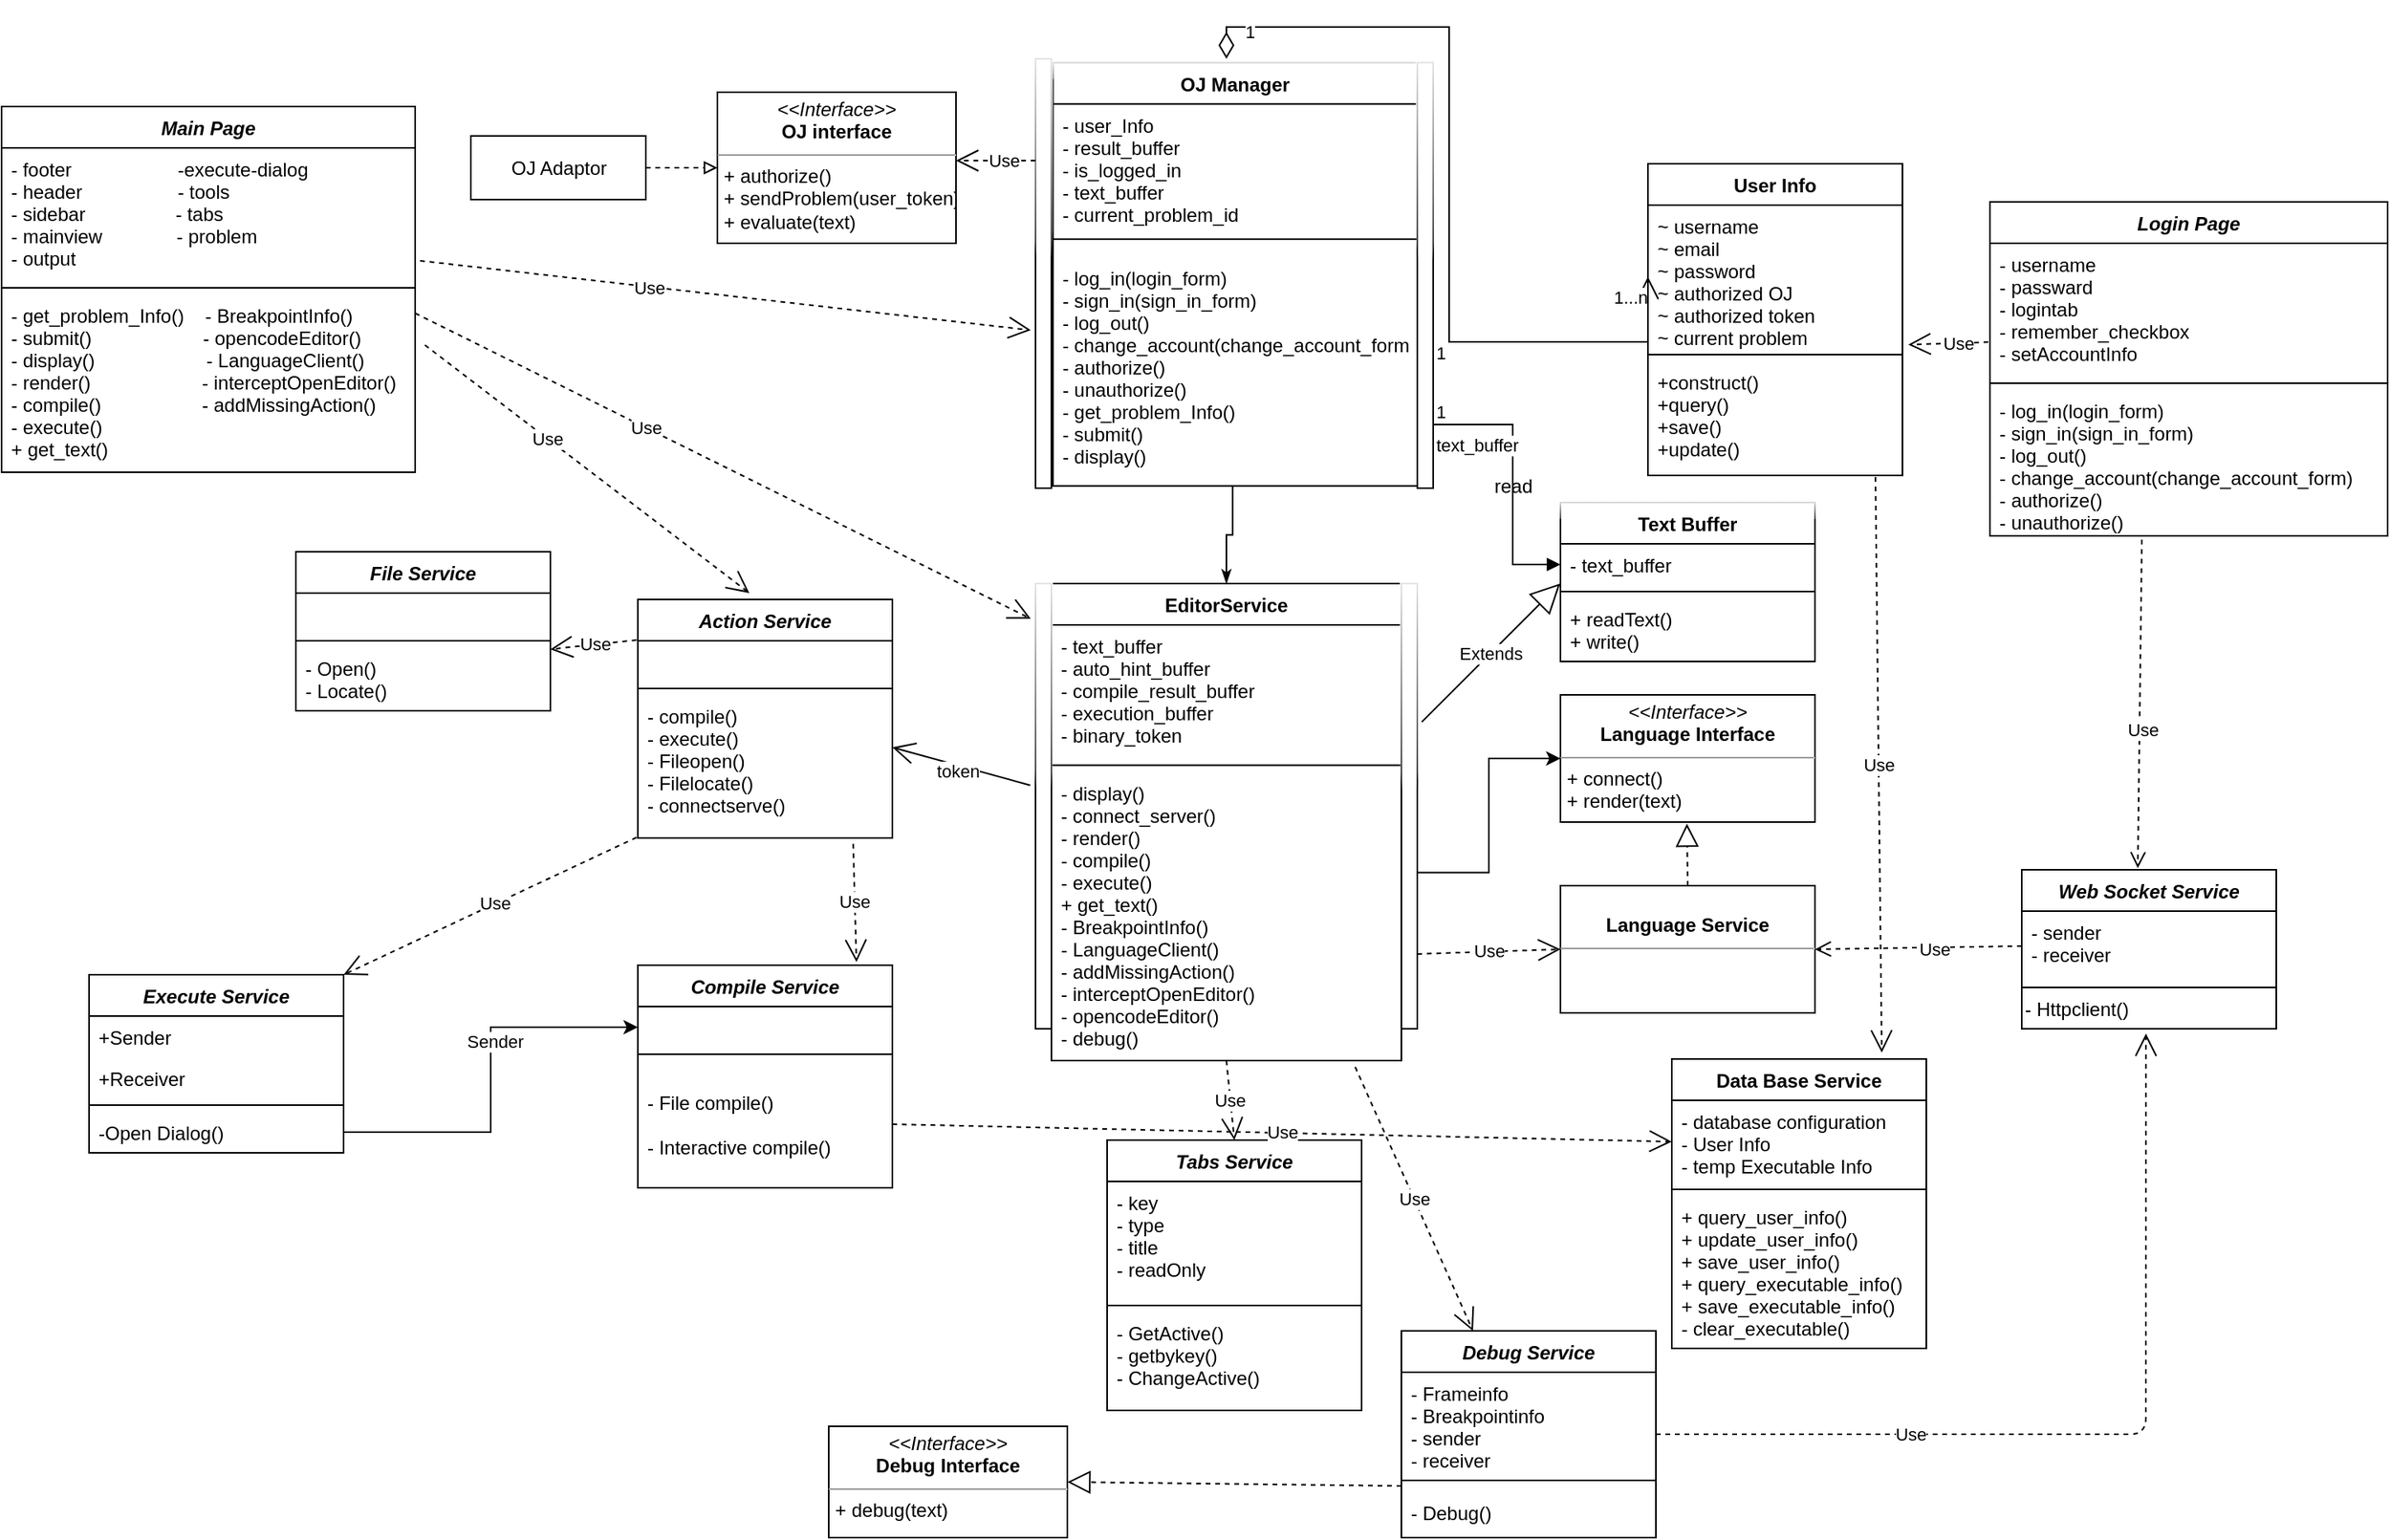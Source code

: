 <mxfile version="15.8.3" type="github">
  <diagram name="Page-1" id="c4acf3e9-155e-7222-9cf6-157b1a14988f">
    <mxGraphModel dx="2333" dy="766" grid="1" gridSize="10" guides="1" tooltips="1" connect="1" arrows="1" fold="1" page="1" pageScale="1" pageWidth="850" pageHeight="1100" background="none" math="0" shadow="0">
      <root>
        <mxCell id="0" />
        <mxCell id="1" parent="0" />
        <mxCell id="tVSR4F9iazNKwAi776XE-37" style="edgeStyle=orthogonalEdgeStyle;rounded=0;orthogonalLoop=1;jettySize=auto;html=1;exitX=1;exitY=0.5;exitDx=0;exitDy=0;dashed=1;endArrow=block;endFill=0;" parent="1" source="tVSR4F9iazNKwAi776XE-25" target="tVSR4F9iazNKwAi776XE-30" edge="1">
          <mxGeometry relative="1" as="geometry" />
        </mxCell>
        <mxCell id="tVSR4F9iazNKwAi776XE-25" value="OJ Adaptor" style="html=1;" parent="1" vertex="1">
          <mxGeometry x="-475" y="98.5" width="110" height="40" as="geometry" />
        </mxCell>
        <mxCell id="tVSR4F9iazNKwAi776XE-30" value="&lt;p style=&quot;margin: 0px ; margin-top: 4px ; text-align: center&quot;&gt;&lt;i&gt;&amp;lt;&amp;lt;Interface&amp;gt;&amp;gt;&lt;/i&gt;&lt;br&gt;&lt;b&gt;OJ interface&lt;/b&gt;&lt;/p&gt;&lt;hr size=&quot;1&quot;&gt;&lt;p style=&quot;margin: 0px ; margin-left: 4px&quot;&gt;+ authorize()&lt;/p&gt;&lt;p style=&quot;margin: 0px ; margin-left: 4px&quot;&gt;+ sendProblem(user_token)&lt;/p&gt;&lt;p style=&quot;margin: 0px ; margin-left: 4px&quot;&gt;+ evaluate(text)&lt;/p&gt;" style="verticalAlign=top;align=left;overflow=fill;fontSize=12;fontFamily=Helvetica;html=1;" parent="1" vertex="1">
          <mxGeometry x="-320" y="71" width="150" height="95" as="geometry" />
        </mxCell>
        <mxCell id="tVSR4F9iazNKwAi776XE-56" style="edgeStyle=orthogonalEdgeStyle;rounded=0;orthogonalLoop=1;jettySize=auto;html=1;exitX=0.493;exitY=0.999;exitDx=0;exitDy=0;endArrow=classicThin;endFill=1;exitPerimeter=0;" parent="1" source="yGW41BksWWjNKtK1v9zT-5" target="tVSR4F9iazNKwAi776XE-5" edge="1">
          <mxGeometry relative="1" as="geometry">
            <mxPoint x="110" y="189" as="sourcePoint" />
          </mxGeometry>
        </mxCell>
        <mxCell id="tVSR4F9iazNKwAi776XE-71" value="" style="group" parent="1" vertex="1" connectable="0">
          <mxGeometry x="-120" y="380" width="240" height="300" as="geometry" />
        </mxCell>
        <mxCell id="tVSR4F9iazNKwAi776XE-5" value="EditorService" style="swimlane;fontStyle=1;align=center;verticalAlign=top;childLayout=stackLayout;horizontal=1;startSize=26;horizontalStack=0;resizeParent=1;resizeParentMax=0;resizeLast=0;collapsible=1;marginBottom=0;" parent="tVSR4F9iazNKwAi776XE-71" vertex="1">
          <mxGeometry x="10" width="220" height="300" as="geometry" />
        </mxCell>
        <mxCell id="tVSR4F9iazNKwAi776XE-6" value="- text_buffer&#xa;- auto_hint_buffer&#xa;- compile_result_buffer&#xa;- execution_buffer&#xa;- binary_token" style="text;strokeColor=none;fillColor=none;align=left;verticalAlign=top;spacingLeft=4;spacingRight=4;overflow=hidden;rotatable=0;points=[[0,0.5],[1,0.5]];portConstraint=eastwest;" parent="tVSR4F9iazNKwAi776XE-5" vertex="1">
          <mxGeometry y="26" width="220" height="84" as="geometry" />
        </mxCell>
        <mxCell id="tVSR4F9iazNKwAi776XE-7" value="" style="line;strokeWidth=1;fillColor=none;align=left;verticalAlign=middle;spacingTop=-1;spacingLeft=3;spacingRight=3;rotatable=0;labelPosition=right;points=[];portConstraint=eastwest;" parent="tVSR4F9iazNKwAi776XE-5" vertex="1">
          <mxGeometry y="110" width="220" height="8.5" as="geometry" />
        </mxCell>
        <mxCell id="tVSR4F9iazNKwAi776XE-8" value="- display()&#xa;- connect_server()&#xa;- render()&#xa;- compile()&#xa;- execute()&#xa;+ get_text()&#xa;- BreakpointInfo()&#xa;- LanguageClient()&#xa;- addMissingAction()&#xa;- interceptOpenEditor()&#xa;- opencodeEditor()&#xa;- debug()&#xa;" style="text;strokeColor=none;fillColor=none;align=left;verticalAlign=top;spacingLeft=4;spacingRight=4;overflow=hidden;rotatable=0;points=[[0,0.5],[1,0.5]];portConstraint=eastwest;" parent="tVSR4F9iazNKwAi776XE-5" vertex="1">
          <mxGeometry y="118.5" width="220" height="181.5" as="geometry" />
        </mxCell>
        <mxCell id="tVSR4F9iazNKwAi776XE-69" value="" style="html=1;points=[];perimeter=orthogonalPerimeter;glass=1;verticalAlign=middle;" parent="tVSR4F9iazNKwAi776XE-71" vertex="1">
          <mxGeometry width="10" height="280" as="geometry" />
        </mxCell>
        <mxCell id="tVSR4F9iazNKwAi776XE-70" value="" style="html=1;points=[];perimeter=orthogonalPerimeter;glass=1;verticalAlign=middle;" parent="tVSR4F9iazNKwAi776XE-71" vertex="1">
          <mxGeometry x="230" width="10" height="280" as="geometry" />
        </mxCell>
        <mxCell id="jlhTubElEdLQrutXq7Bg-2" value="" style="endArrow=open;html=1;endSize=12;startArrow=diamondThin;startSize=14;startFill=0;edgeStyle=orthogonalEdgeStyle;rounded=0;entryX=0;entryY=0.5;entryDx=0;entryDy=0;" parent="1" target="Y1Agx9ZV4h5USdjDB4uj-9" edge="1">
          <mxGeometry relative="1" as="geometry">
            <mxPoint y="50" as="sourcePoint" />
            <mxPoint x="-170" y="340" as="targetPoint" />
            <Array as="points">
              <mxPoint y="30" />
              <mxPoint x="140" y="30" />
              <mxPoint x="140" y="228" />
            </Array>
          </mxGeometry>
        </mxCell>
        <mxCell id="jlhTubElEdLQrutXq7Bg-3" value="1" style="edgeLabel;resizable=0;html=1;align=left;verticalAlign=top;glass=1;" parent="jlhTubElEdLQrutXq7Bg-2" connectable="0" vertex="1">
          <mxGeometry x="-1" relative="1" as="geometry">
            <mxPoint x="10" y="-30" as="offset" />
          </mxGeometry>
        </mxCell>
        <mxCell id="jlhTubElEdLQrutXq7Bg-4" value="1...n" style="edgeLabel;resizable=0;html=1;align=right;verticalAlign=top;glass=1;" parent="jlhTubElEdLQrutXq7Bg-2" connectable="0" vertex="1">
          <mxGeometry x="1" relative="1" as="geometry" />
        </mxCell>
        <mxCell id="faGFXYO3NY95E5Bay46V-3" value="Compile Service" style="swimlane;fontStyle=3;align=center;verticalAlign=top;childLayout=stackLayout;horizontal=1;startSize=26;horizontalStack=0;resizeParent=1;resizeLast=0;collapsible=1;marginBottom=0;rounded=0;shadow=0;strokeWidth=1;fontSize=12;" parent="1" vertex="1">
          <mxGeometry x="-370" y="620" width="160" height="140" as="geometry">
            <mxRectangle x="230" y="140" width="160" height="26" as="alternateBounds" />
          </mxGeometry>
        </mxCell>
        <mxCell id="faGFXYO3NY95E5Bay46V-4" value=" " style="text;align=left;verticalAlign=top;spacingLeft=4;spacingRight=4;overflow=hidden;rotatable=0;points=[[0,0.5],[1,0.5]];portConstraint=eastwest;fontSize=12;" parent="faGFXYO3NY95E5Bay46V-3" vertex="1">
          <mxGeometry y="26" width="160" height="26" as="geometry" />
        </mxCell>
        <mxCell id="faGFXYO3NY95E5Bay46V-5" value="" style="line;html=1;strokeWidth=1;align=left;verticalAlign=middle;spacingTop=-1;spacingLeft=3;spacingRight=3;rotatable=0;labelPosition=right;points=[];portConstraint=eastwest;fontSize=12;" parent="faGFXYO3NY95E5Bay46V-3" vertex="1">
          <mxGeometry y="52" width="160" height="8" as="geometry" />
        </mxCell>
        <mxCell id="faGFXYO3NY95E5Bay46V-6" value="- File compile()&#xa;&#xa;- Interactive compile()" style="text;align=left;verticalAlign=middle;spacingLeft=4;spacingRight=4;overflow=hidden;rotatable=0;points=[[0,0.5],[1,0.5]];portConstraint=eastwest;fontSize=12;" parent="faGFXYO3NY95E5Bay46V-3" vertex="1">
          <mxGeometry y="60" width="160" height="80" as="geometry" />
        </mxCell>
        <mxCell id="faGFXYO3NY95E5Bay46V-8" value="Execute Service" style="swimlane;fontStyle=3;align=center;verticalAlign=top;childLayout=stackLayout;horizontal=1;startSize=26;horizontalStack=0;resizeParent=1;resizeLast=0;collapsible=1;marginBottom=0;rounded=0;shadow=0;strokeWidth=1;fontSize=12;" parent="1" vertex="1">
          <mxGeometry x="-715" y="626" width="160" height="112" as="geometry">
            <mxRectangle x="230" y="140" width="160" height="26" as="alternateBounds" />
          </mxGeometry>
        </mxCell>
        <mxCell id="faGFXYO3NY95E5Bay46V-9" value="+Sender" style="text;align=left;verticalAlign=top;spacingLeft=4;spacingRight=4;overflow=hidden;rotatable=0;points=[[0,0.5],[1,0.5]];portConstraint=eastwest;fontSize=12;" parent="faGFXYO3NY95E5Bay46V-8" vertex="1">
          <mxGeometry y="26" width="160" height="26" as="geometry" />
        </mxCell>
        <mxCell id="faGFXYO3NY95E5Bay46V-10" value="+Receiver" style="text;align=left;verticalAlign=top;spacingLeft=4;spacingRight=4;overflow=hidden;rotatable=0;points=[[0,0.5],[1,0.5]];portConstraint=eastwest;rounded=0;shadow=0;html=0;fontSize=12;" parent="faGFXYO3NY95E5Bay46V-8" vertex="1">
          <mxGeometry y="52" width="160" height="26" as="geometry" />
        </mxCell>
        <mxCell id="faGFXYO3NY95E5Bay46V-11" value="" style="line;html=1;strokeWidth=1;align=left;verticalAlign=middle;spacingTop=-1;spacingLeft=3;spacingRight=3;rotatable=0;labelPosition=right;points=[];portConstraint=eastwest;fontSize=12;" parent="faGFXYO3NY95E5Bay46V-8" vertex="1">
          <mxGeometry y="78" width="160" height="8" as="geometry" />
        </mxCell>
        <mxCell id="faGFXYO3NY95E5Bay46V-12" value="-Open Dialog()" style="text;align=left;verticalAlign=top;spacingLeft=4;spacingRight=4;overflow=hidden;rotatable=0;points=[[0,0.5],[1,0.5]];portConstraint=eastwest;fontSize=12;" parent="faGFXYO3NY95E5Bay46V-8" vertex="1">
          <mxGeometry y="86" width="160" height="26" as="geometry" />
        </mxCell>
        <mxCell id="faGFXYO3NY95E5Bay46V-17" value="Web Socket Service" style="swimlane;fontStyle=3;align=center;verticalAlign=top;childLayout=stackLayout;horizontal=1;startSize=26;horizontalStack=0;resizeParent=1;resizeLast=0;collapsible=1;marginBottom=0;rounded=0;shadow=0;strokeWidth=1;fontSize=12;" parent="1" vertex="1">
          <mxGeometry x="500" y="560" width="160" height="100" as="geometry">
            <mxRectangle x="230" y="140" width="160" height="26" as="alternateBounds" />
          </mxGeometry>
        </mxCell>
        <mxCell id="faGFXYO3NY95E5Bay46V-18" value="- sender&#xa;- receiver&#xa;" style="text;align=left;verticalAlign=top;spacingLeft=4;spacingRight=4;overflow=hidden;rotatable=0;points=[[0,0.5],[1,0.5]];portConstraint=eastwest;fontSize=12;" parent="faGFXYO3NY95E5Bay46V-17" vertex="1">
          <mxGeometry y="26" width="160" height="44" as="geometry" />
        </mxCell>
        <mxCell id="faGFXYO3NY95E5Bay46V-19" value="" style="line;html=1;strokeWidth=1;align=left;verticalAlign=middle;spacingTop=-1;spacingLeft=3;spacingRight=3;rotatable=0;labelPosition=right;points=[];portConstraint=eastwest;fontSize=12;" parent="faGFXYO3NY95E5Bay46V-17" vertex="1">
          <mxGeometry y="70" width="160" height="8" as="geometry" />
        </mxCell>
        <mxCell id="yGW41BksWWjNKtK1v9zT-16" value="&lt;div align=&quot;left&quot;&gt;- Httpclient()&lt;/div&gt;" style="text;html=1;align=left;verticalAlign=middle;resizable=0;points=[];autosize=1;strokeColor=none;fillColor=none;" parent="faGFXYO3NY95E5Bay46V-17" vertex="1">
          <mxGeometry y="78" width="160" height="20" as="geometry" />
        </mxCell>
        <mxCell id="faGFXYO3NY95E5Bay46V-20" value="&lt;p style=&quot;margin: 0px ; margin-top: 4px ; text-align: center&quot;&gt;&lt;i&gt;&amp;lt;&amp;lt;Interface&amp;gt;&amp;gt;&lt;/i&gt;&lt;br&gt;&lt;b&gt;Language Interface&lt;/b&gt;&lt;/p&gt;&lt;hr size=&quot;1&quot;&gt;&lt;p style=&quot;margin: 0px 0px 0px 4px&quot;&gt;+ connect()&lt;/p&gt;&lt;p style=&quot;margin: 0px 0px 0px 4px&quot;&gt;+ render(text)&lt;/p&gt;" style="verticalAlign=top;align=left;overflow=fill;fontSize=12;fontFamily=Helvetica;html=1;" parent="1" vertex="1">
          <mxGeometry x="210" y="450" width="160" height="80" as="geometry" />
        </mxCell>
        <mxCell id="faGFXYO3NY95E5Bay46V-21" value="&lt;p style=&quot;margin: 0px ; margin-top: 4px ; text-align: center&quot;&gt;&lt;br&gt;&lt;b&gt;Language Service&lt;/b&gt;&lt;/p&gt;&lt;hr size=&quot;1&quot;&gt;&lt;p style=&quot;margin: 0px ; margin-left: 4px&quot;&gt;&lt;br&gt;&lt;/p&gt;&lt;p style=&quot;margin: 0px ; margin-left: 4px&quot;&gt;&lt;br&gt;&lt;/p&gt;" style="verticalAlign=top;align=left;overflow=fill;fontSize=12;fontFamily=Helvetica;html=1;" parent="1" vertex="1">
          <mxGeometry x="210" y="570" width="160" height="80" as="geometry" />
        </mxCell>
        <mxCell id="faGFXYO3NY95E5Bay46V-22" value="" style="html=1;verticalAlign=bottom;endArrow=open;dashed=1;endSize=8;fontSize=12;entryX=1;entryY=0.5;entryDx=0;entryDy=0;exitX=0;exitY=0.5;exitDx=0;exitDy=0;" parent="1" source="faGFXYO3NY95E5Bay46V-18" target="faGFXYO3NY95E5Bay46V-21" edge="1">
          <mxGeometry relative="1" as="geometry">
            <mxPoint x="440" y="610" as="sourcePoint" />
            <mxPoint x="460" y="640" as="targetPoint" />
            <Array as="points" />
          </mxGeometry>
        </mxCell>
        <mxCell id="6LIX0YxZePgUZMCnU0vi-1" value="Use" style="edgeLabel;html=1;align=center;verticalAlign=middle;resizable=0;points=[];" parent="faGFXYO3NY95E5Bay46V-22" vertex="1" connectable="0">
          <mxGeometry x="-0.221" y="2" relative="1" as="geometry">
            <mxPoint x="-5" y="-1" as="offset" />
          </mxGeometry>
        </mxCell>
        <mxCell id="faGFXYO3NY95E5Bay46V-23" value="" style="endArrow=block;dashed=1;endFill=0;endSize=12;html=1;fontSize=12;exitX=0.5;exitY=0;exitDx=0;exitDy=0;" parent="1" source="faGFXYO3NY95E5Bay46V-21" edge="1">
          <mxGeometry width="160" relative="1" as="geometry">
            <mxPoint x="290.5" y="570" as="sourcePoint" />
            <mxPoint x="289.5" y="531" as="targetPoint" />
          </mxGeometry>
        </mxCell>
        <mxCell id="faGFXYO3NY95E5Bay46V-25" value="Tabs Service" style="swimlane;fontStyle=3;align=center;verticalAlign=top;childLayout=stackLayout;horizontal=1;startSize=26;horizontalStack=0;resizeParent=1;resizeLast=0;collapsible=1;marginBottom=0;rounded=0;shadow=0;strokeWidth=1;fontSize=12;" parent="1" vertex="1">
          <mxGeometry x="-75" y="730" width="160" height="170" as="geometry">
            <mxRectangle x="230" y="140" width="160" height="26" as="alternateBounds" />
          </mxGeometry>
        </mxCell>
        <mxCell id="faGFXYO3NY95E5Bay46V-26" value="- key&#xa;- type&#xa;- title&#xa;- readOnly" style="text;align=left;verticalAlign=top;spacingLeft=4;spacingRight=4;overflow=hidden;rotatable=0;points=[[0,0.5],[1,0.5]];portConstraint=eastwest;fontSize=12;" parent="faGFXYO3NY95E5Bay46V-25" vertex="1">
          <mxGeometry y="26" width="160" height="74" as="geometry" />
        </mxCell>
        <mxCell id="faGFXYO3NY95E5Bay46V-27" value="" style="line;html=1;strokeWidth=1;align=left;verticalAlign=middle;spacingTop=-1;spacingLeft=3;spacingRight=3;rotatable=0;labelPosition=right;points=[];portConstraint=eastwest;fontSize=12;" parent="faGFXYO3NY95E5Bay46V-25" vertex="1">
          <mxGeometry y="100" width="160" height="8" as="geometry" />
        </mxCell>
        <mxCell id="faGFXYO3NY95E5Bay46V-28" value="- GetActive()&#xa;- getbykey()&#xa;- ChangeActive()" style="text;align=left;verticalAlign=top;spacingLeft=4;spacingRight=4;overflow=hidden;rotatable=0;points=[[0,0.5],[1,0.5]];portConstraint=eastwest;fontSize=12;" parent="faGFXYO3NY95E5Bay46V-25" vertex="1">
          <mxGeometry y="108" width="160" height="62" as="geometry" />
        </mxCell>
        <mxCell id="faGFXYO3NY95E5Bay46V-31" value="File Service" style="swimlane;fontStyle=3;align=center;verticalAlign=top;childLayout=stackLayout;horizontal=1;startSize=26;horizontalStack=0;resizeParent=1;resizeLast=0;collapsible=1;marginBottom=0;rounded=0;shadow=0;strokeWidth=1;fontSize=12;" parent="1" vertex="1">
          <mxGeometry x="-585" y="360" width="160" height="100" as="geometry">
            <mxRectangle x="230" y="140" width="160" height="26" as="alternateBounds" />
          </mxGeometry>
        </mxCell>
        <mxCell id="faGFXYO3NY95E5Bay46V-32" value=" " style="text;align=left;verticalAlign=top;spacingLeft=4;spacingRight=4;overflow=hidden;rotatable=0;points=[[0,0.5],[1,0.5]];portConstraint=eastwest;fontSize=12;" parent="faGFXYO3NY95E5Bay46V-31" vertex="1">
          <mxGeometry y="26" width="160" height="26" as="geometry" />
        </mxCell>
        <mxCell id="faGFXYO3NY95E5Bay46V-33" value="" style="line;html=1;strokeWidth=1;align=left;verticalAlign=middle;spacingTop=-1;spacingLeft=3;spacingRight=3;rotatable=0;labelPosition=right;points=[];portConstraint=eastwest;fontSize=12;" parent="faGFXYO3NY95E5Bay46V-31" vertex="1">
          <mxGeometry y="52" width="160" height="8" as="geometry" />
        </mxCell>
        <mxCell id="faGFXYO3NY95E5Bay46V-34" value="- Open()&#xa;- Locate()" style="text;align=left;verticalAlign=top;spacingLeft=4;spacingRight=4;overflow=hidden;rotatable=0;points=[[0,0.5],[1,0.5]];portConstraint=eastwest;fontSize=12;" parent="faGFXYO3NY95E5Bay46V-31" vertex="1">
          <mxGeometry y="60" width="160" height="40" as="geometry" />
        </mxCell>
        <mxCell id="yHNNJBOxuJklAPtwvvFz-4" value="Use" style="endArrow=open;endSize=12;dashed=1;html=1;entryX=0;entryY=0.5;entryDx=0;entryDy=0;exitX=1;exitY=0.832;exitDx=0;exitDy=0;exitPerimeter=0;" parent="1" source="tVSR4F9iazNKwAi776XE-70" target="faGFXYO3NY95E5Bay46V-21" edge="1">
          <mxGeometry width="160" relative="1" as="geometry">
            <mxPoint x="150" y="630" as="sourcePoint" />
            <mxPoint x="120" y="569.5" as="targetPoint" />
          </mxGeometry>
        </mxCell>
        <mxCell id="yHNNJBOxuJklAPtwvvFz-9" value="Text Buffer" style="swimlane;fontStyle=1;align=center;verticalAlign=top;childLayout=stackLayout;horizontal=1;startSize=26;horizontalStack=0;resizeParent=1;resizeParentMax=0;resizeLast=0;collapsible=1;marginBottom=0;glass=1;" parent="1" vertex="1">
          <mxGeometry x="210" y="329" width="160" height="100" as="geometry" />
        </mxCell>
        <mxCell id="yHNNJBOxuJklAPtwvvFz-10" value="- text_buffer" style="text;strokeColor=none;fillColor=none;align=left;verticalAlign=top;spacingLeft=4;spacingRight=4;overflow=hidden;rotatable=0;points=[[0,0.5],[1,0.5]];portConstraint=eastwest;glass=1;" parent="yHNNJBOxuJklAPtwvvFz-9" vertex="1">
          <mxGeometry y="26" width="160" height="26" as="geometry" />
        </mxCell>
        <mxCell id="yHNNJBOxuJklAPtwvvFz-11" value="" style="line;strokeWidth=1;fillColor=none;align=left;verticalAlign=middle;spacingTop=-1;spacingLeft=3;spacingRight=3;rotatable=0;labelPosition=right;points=[];portConstraint=eastwest;glass=1;" parent="yHNNJBOxuJklAPtwvvFz-9" vertex="1">
          <mxGeometry y="52" width="160" height="8" as="geometry" />
        </mxCell>
        <mxCell id="yHNNJBOxuJklAPtwvvFz-12" value="+ readText()&#xa;+ write()" style="text;strokeColor=none;fillColor=none;align=left;verticalAlign=top;spacingLeft=4;spacingRight=4;overflow=hidden;rotatable=0;points=[[0,0.5],[1,0.5]];portConstraint=eastwest;glass=1;" parent="yHNNJBOxuJklAPtwvvFz-9" vertex="1">
          <mxGeometry y="60" width="160" height="40" as="geometry" />
        </mxCell>
        <mxCell id="yHNNJBOxuJklAPtwvvFz-13" value="Extends" style="endArrow=block;endSize=16;endFill=0;html=1;rounded=0;entryX=-0.001;entryY=0.962;entryDx=0;entryDy=0;entryPerimeter=0;exitX=1.28;exitY=0.311;exitDx=0;exitDy=0;exitPerimeter=0;" parent="1" source="tVSR4F9iazNKwAi776XE-70" target="yHNNJBOxuJklAPtwvvFz-10" edge="1">
          <mxGeometry width="160" relative="1" as="geometry">
            <mxPoint x="130" y="449" as="sourcePoint" />
            <mxPoint x="290" y="449" as="targetPoint" />
          </mxGeometry>
        </mxCell>
        <mxCell id="yHNNJBOxuJklAPtwvvFz-14" value="text_buffer" style="endArrow=block;endFill=1;html=1;edgeStyle=orthogonalEdgeStyle;align=left;verticalAlign=top;rounded=0;entryX=0;entryY=0.5;entryDx=0;entryDy=0;" parent="1" target="yHNNJBOxuJklAPtwvvFz-10" edge="1">
          <mxGeometry x="-1" relative="1" as="geometry">
            <mxPoint x="130" y="280" as="sourcePoint" />
            <mxPoint x="280.04" y="279.625" as="targetPoint" />
            <Array as="points">
              <mxPoint x="180" y="280" />
              <mxPoint x="180" y="368" />
            </Array>
          </mxGeometry>
        </mxCell>
        <mxCell id="yHNNJBOxuJklAPtwvvFz-15" value="1" style="edgeLabel;resizable=0;html=1;align=left;verticalAlign=bottom;glass=1;" parent="yHNNJBOxuJklAPtwvvFz-14" connectable="0" vertex="1">
          <mxGeometry x="-1" relative="1" as="geometry" />
        </mxCell>
        <mxCell id="yHNNJBOxuJklAPtwvvFz-16" value="read" style="text;html=1;align=center;verticalAlign=middle;resizable=0;points=[];autosize=1;strokeColor=none;fillColor=none;" parent="1" vertex="1">
          <mxGeometry x="160" y="309" width="40" height="20" as="geometry" />
        </mxCell>
        <mxCell id="Z0xy5dgiEV_JfPnE8OX9-1" value="Action Service" style="swimlane;fontStyle=3;align=center;verticalAlign=top;childLayout=stackLayout;horizontal=1;startSize=26;horizontalStack=0;resizeParent=1;resizeLast=0;collapsible=1;marginBottom=0;rounded=0;shadow=0;strokeWidth=1;fontSize=12;" parent="1" vertex="1">
          <mxGeometry x="-370" y="390" width="160" height="150" as="geometry">
            <mxRectangle x="230" y="140" width="160" height="26" as="alternateBounds" />
          </mxGeometry>
        </mxCell>
        <mxCell id="Z0xy5dgiEV_JfPnE8OX9-2" value=" " style="text;align=left;verticalAlign=top;spacingLeft=4;spacingRight=4;overflow=hidden;rotatable=0;points=[[0,0.5],[1,0.5]];portConstraint=eastwest;fontSize=12;" parent="Z0xy5dgiEV_JfPnE8OX9-1" vertex="1">
          <mxGeometry y="26" width="160" height="26" as="geometry" />
        </mxCell>
        <mxCell id="Z0xy5dgiEV_JfPnE8OX9-3" value="" style="line;html=1;strokeWidth=1;align=left;verticalAlign=middle;spacingTop=-1;spacingLeft=3;spacingRight=3;rotatable=0;labelPosition=right;points=[];portConstraint=eastwest;fontSize=12;" parent="Z0xy5dgiEV_JfPnE8OX9-1" vertex="1">
          <mxGeometry y="52" width="160" height="8" as="geometry" />
        </mxCell>
        <mxCell id="Z0xy5dgiEV_JfPnE8OX9-4" value="- compile()&#xa;- execute()&#xa;- Fileopen()&#xa;- Filelocate()&#xa;- connectserve()" style="text;align=left;verticalAlign=top;spacingLeft=4;spacingRight=4;overflow=hidden;rotatable=0;points=[[0,0.5],[1,0.5]];portConstraint=eastwest;fontSize=12;" parent="Z0xy5dgiEV_JfPnE8OX9-1" vertex="1">
          <mxGeometry y="60" width="160" height="90" as="geometry" />
        </mxCell>
        <mxCell id="Z0xy5dgiEV_JfPnE8OX9-6" value="Use" style="endArrow=open;endSize=12;dashed=1;html=1;entryX=0.5;entryY=0;entryDx=0;entryDy=0;" parent="1" target="faGFXYO3NY95E5Bay46V-25" edge="1">
          <mxGeometry width="160" relative="1" as="geometry">
            <mxPoint y="680" as="sourcePoint" />
            <mxPoint x="50" y="690" as="targetPoint" />
          </mxGeometry>
        </mxCell>
        <mxCell id="Z0xy5dgiEV_JfPnE8OX9-7" value="" style="endArrow=open;endFill=1;endSize=12;html=1;rounded=0;exitX=-0.333;exitY=0.453;exitDx=0;exitDy=0;exitPerimeter=0;entryX=1;entryY=0.367;entryDx=0;entryDy=0;entryPerimeter=0;" parent="1" source="tVSR4F9iazNKwAi776XE-69" target="Z0xy5dgiEV_JfPnE8OX9-4" edge="1">
          <mxGeometry width="160" relative="1" as="geometry">
            <mxPoint x="-210" y="479.29" as="sourcePoint" />
            <mxPoint x="-180" y="420" as="targetPoint" />
          </mxGeometry>
        </mxCell>
        <mxCell id="Z0xy5dgiEV_JfPnE8OX9-8" value="token" style="edgeLabel;html=1;align=center;verticalAlign=middle;resizable=0;points=[];" parent="Z0xy5dgiEV_JfPnE8OX9-7" vertex="1" connectable="0">
          <mxGeometry x="-0.474" y="-2" relative="1" as="geometry">
            <mxPoint x="-24" y="-1" as="offset" />
          </mxGeometry>
        </mxCell>
        <mxCell id="Z0xy5dgiEV_JfPnE8OX9-10" value="Use" style="endArrow=open;endSize=12;dashed=1;html=1;exitX=0.846;exitY=1.041;exitDx=0;exitDy=0;exitPerimeter=0;entryX=0.859;entryY=-0.014;entryDx=0;entryDy=0;entryPerimeter=0;" parent="1" source="Z0xy5dgiEV_JfPnE8OX9-4" target="faGFXYO3NY95E5Bay46V-3" edge="1">
          <mxGeometry x="-0.032" width="160" relative="1" as="geometry">
            <mxPoint x="-350" y="610" as="sourcePoint" />
            <mxPoint x="-290" y="600" as="targetPoint" />
            <mxPoint as="offset" />
          </mxGeometry>
        </mxCell>
        <mxCell id="Z0xy5dgiEV_JfPnE8OX9-12" style="edgeStyle=orthogonalEdgeStyle;rounded=0;orthogonalLoop=1;jettySize=auto;html=1;exitX=1;exitY=0.5;exitDx=0;exitDy=0;entryX=0;entryY=0.5;entryDx=0;entryDy=0;" parent="1" source="faGFXYO3NY95E5Bay46V-12" target="faGFXYO3NY95E5Bay46V-4" edge="1">
          <mxGeometry relative="1" as="geometry" />
        </mxCell>
        <mxCell id="yGW41BksWWjNKtK1v9zT-15" value="Sender" style="edgeLabel;html=1;align=center;verticalAlign=middle;resizable=0;points=[];" parent="Z0xy5dgiEV_JfPnE8OX9-12" vertex="1" connectable="0">
          <mxGeometry x="0.199" y="-1" relative="1" as="geometry">
            <mxPoint x="1" y="1" as="offset" />
          </mxGeometry>
        </mxCell>
        <mxCell id="Z0xy5dgiEV_JfPnE8OX9-14" value="Use" style="endArrow=open;endSize=12;dashed=1;html=1;exitX=-0.005;exitY=0.996;exitDx=0;exitDy=0;exitPerimeter=0;entryX=1;entryY=0;entryDx=0;entryDy=0;" parent="1" source="Z0xy5dgiEV_JfPnE8OX9-4" target="faGFXYO3NY95E5Bay46V-8" edge="1">
          <mxGeometry x="-0.032" width="160" relative="1" as="geometry">
            <mxPoint x="-530" y="622" as="sourcePoint" />
            <mxPoint x="-520" y="500" as="targetPoint" />
            <mxPoint as="offset" />
          </mxGeometry>
        </mxCell>
        <mxCell id="Z0xy5dgiEV_JfPnE8OX9-15" value="Use" style="endArrow=open;endSize=12;dashed=1;html=1;exitX=-0.005;exitY=-0.019;exitDx=0;exitDy=0;exitPerimeter=0;entryX=1;entryY=0.033;entryDx=0;entryDy=0;entryPerimeter=0;" parent="1" source="Z0xy5dgiEV_JfPnE8OX9-2" target="faGFXYO3NY95E5Bay46V-34" edge="1">
          <mxGeometry x="-0.032" width="160" relative="1" as="geometry">
            <mxPoint x="-430" y="410" as="sourcePoint" />
            <mxPoint x="-410" y="440" as="targetPoint" />
            <mxPoint as="offset" />
          </mxGeometry>
        </mxCell>
        <mxCell id="yGW41BksWWjNKtK1v9zT-1" value="" style="group" parent="1" vertex="1" connectable="0">
          <mxGeometry x="-120" y="50" width="250" height="270" as="geometry" />
        </mxCell>
        <mxCell id="yGW41BksWWjNKtK1v9zT-2" value="OJ Manager" style="swimlane;fontStyle=1;align=center;verticalAlign=top;childLayout=stackLayout;horizontal=1;startSize=26;horizontalStack=0;resizeParent=1;resizeParentMax=0;resizeLast=0;collapsible=1;marginBottom=0;glass=1;" parent="yGW41BksWWjNKtK1v9zT-1" vertex="1">
          <mxGeometry x="10.96" y="2.339" width="229.08" height="266.295" as="geometry" />
        </mxCell>
        <mxCell id="yGW41BksWWjNKtK1v9zT-3" value="- user_Info&#xa;- result_buffer&#xa;- is_logged_in&#xa;- text_buffer &#xa;- current_problem_id" style="text;strokeColor=none;fillColor=none;align=left;verticalAlign=top;spacingLeft=4;spacingRight=4;overflow=hidden;rotatable=0;points=[[0,0.5],[1,0.5]];portConstraint=eastwest;" parent="yGW41BksWWjNKtK1v9zT-2" vertex="1">
          <mxGeometry y="26" width="229.08" height="80.367" as="geometry" />
        </mxCell>
        <mxCell id="yGW41BksWWjNKtK1v9zT-4" value="" style="line;strokeWidth=1;fillColor=none;align=left;verticalAlign=middle;spacingTop=-1;spacingLeft=3;spacingRight=3;rotatable=0;labelPosition=right;points=[];portConstraint=eastwest;" parent="yGW41BksWWjNKtK1v9zT-2" vertex="1">
          <mxGeometry y="106.367" width="229.08" height="9.357" as="geometry" />
        </mxCell>
        <mxCell id="yGW41BksWWjNKtK1v9zT-5" value="- log_in(login_form)&#xa;- sign_in(sign_in_form)&#xa;- log_out() &#xa;- change_account(change_account_form)&#xa;- authorize()&#xa;- unauthorize()&#xa;- get_problem_Info()&#xa;- submit()&#xa;- display()" style="text;strokeColor=none;fillColor=none;align=left;verticalAlign=middle;spacingLeft=4;spacingRight=4;overflow=hidden;rotatable=0;points=[[0,0.5],[1,0.5]];portConstraint=eastwest;" parent="yGW41BksWWjNKtK1v9zT-2" vertex="1">
          <mxGeometry y="115.725" width="229.08" height="150.57" as="geometry" />
        </mxCell>
        <mxCell id="yGW41BksWWjNKtK1v9zT-6" value="" style="html=1;points=[];perimeter=orthogonalPerimeter;glass=1;verticalAlign=middle;" parent="yGW41BksWWjNKtK1v9zT-1" vertex="1">
          <mxGeometry width="9.96" height="270" as="geometry" />
        </mxCell>
        <mxCell id="yGW41BksWWjNKtK1v9zT-7" value="" style="html=1;points=[];perimeter=orthogonalPerimeter;glass=1;verticalAlign=middle;" parent="yGW41BksWWjNKtK1v9zT-1" vertex="1">
          <mxGeometry x="240.04" y="2.34" width="9.96" height="267.66" as="geometry" />
        </mxCell>
        <mxCell id="yGW41BksWWjNKtK1v9zT-8" value="1" style="edgeLabel;resizable=0;html=1;align=left;verticalAlign=bottom;glass=1;" parent="1" connectable="0" vertex="1">
          <mxGeometry x="130" y="243" as="geometry" />
        </mxCell>
        <mxCell id="yGW41BksWWjNKtK1v9zT-9" value="Use" style="endArrow=open;endSize=12;dashed=1;html=1;rounded=0;" parent="1" edge="1">
          <mxGeometry x="-0.2" width="160" relative="1" as="geometry">
            <mxPoint x="-120" y="114" as="sourcePoint" />
            <mxPoint x="-170" y="114" as="targetPoint" />
            <mxPoint as="offset" />
          </mxGeometry>
        </mxCell>
        <mxCell id="yGW41BksWWjNKtK1v9zT-10" value="Login Page" style="swimlane;fontStyle=3;align=center;verticalAlign=top;childLayout=stackLayout;horizontal=1;startSize=26;horizontalStack=0;resizeParent=1;resizeLast=0;collapsible=1;marginBottom=0;rounded=0;shadow=0;strokeWidth=1;fontSize=12;" parent="1" vertex="1">
          <mxGeometry x="480" y="140" width="250" height="210" as="geometry">
            <mxRectangle x="230" y="140" width="160" height="26" as="alternateBounds" />
          </mxGeometry>
        </mxCell>
        <mxCell id="yGW41BksWWjNKtK1v9zT-11" value="- username&#xa;- passward&#xa;- logintab&#xa;- remember_checkbox&#xa;- setAccountInfo&#xa;" style="text;align=left;verticalAlign=top;spacingLeft=4;spacingRight=4;overflow=hidden;rotatable=0;points=[[0,0.5],[1,0.5]];portConstraint=eastwest;fontSize=12;" parent="yGW41BksWWjNKtK1v9zT-10" vertex="1">
          <mxGeometry y="26" width="250" height="84" as="geometry" />
        </mxCell>
        <mxCell id="yGW41BksWWjNKtK1v9zT-12" value="" style="line;html=1;strokeWidth=1;align=left;verticalAlign=middle;spacingTop=-1;spacingLeft=3;spacingRight=3;rotatable=0;labelPosition=right;points=[];portConstraint=eastwest;fontSize=12;" parent="yGW41BksWWjNKtK1v9zT-10" vertex="1">
          <mxGeometry y="110" width="250" height="8" as="geometry" />
        </mxCell>
        <mxCell id="yGW41BksWWjNKtK1v9zT-13" value="- log_in(login_form)&#xa;- sign_in(sign_in_form)&#xa;- log_out() &#xa;- change_account(change_account_form)&#xa;- authorize()&#xa;- unauthorize()" style="text;align=left;verticalAlign=top;spacingLeft=4;spacingRight=4;overflow=hidden;rotatable=0;points=[[0,0.5],[1,0.5]];portConstraint=eastwest;fontSize=12;" parent="yGW41BksWWjNKtK1v9zT-10" vertex="1">
          <mxGeometry y="118" width="250" height="92" as="geometry" />
        </mxCell>
        <mxCell id="yGW41BksWWjNKtK1v9zT-14" value="" style="endArrow=open;endSize=12;dashed=1;html=1;entryX=1.023;entryY=0.975;entryDx=0;entryDy=0;exitX=-0.004;exitY=0.74;exitDx=0;exitDy=0;exitPerimeter=0;entryPerimeter=0;" parent="1" source="yGW41BksWWjNKtK1v9zT-11" target="Y1Agx9ZV4h5USdjDB4uj-9" edge="1">
          <mxGeometry width="160" relative="1" as="geometry">
            <mxPoint x="440" y="199" as="sourcePoint" />
            <mxPoint x="360" y="189.5" as="targetPoint" />
          </mxGeometry>
        </mxCell>
        <mxCell id="yGW41BksWWjNKtK1v9zT-22" value="Use" style="edgeLabel;html=1;align=center;verticalAlign=middle;resizable=0;points=[];" parent="yGW41BksWWjNKtK1v9zT-14" vertex="1" connectable="0">
          <mxGeometry x="-0.25" relative="1" as="geometry">
            <mxPoint as="offset" />
          </mxGeometry>
        </mxCell>
        <mxCell id="yGW41BksWWjNKtK1v9zT-17" value="" style="html=1;verticalAlign=bottom;endArrow=open;dashed=1;endSize=8;fontSize=12;exitX=0.382;exitY=1.026;exitDx=0;exitDy=0;entryX=0.456;entryY=-0.01;entryDx=0;entryDy=0;entryPerimeter=0;exitPerimeter=0;" parent="1" source="yGW41BksWWjNKtK1v9zT-13" target="faGFXYO3NY95E5Bay46V-17" edge="1">
          <mxGeometry relative="1" as="geometry">
            <mxPoint x="530" y="380" as="sourcePoint" />
            <mxPoint x="620" y="380" as="targetPoint" />
            <Array as="points" />
          </mxGeometry>
        </mxCell>
        <mxCell id="yGW41BksWWjNKtK1v9zT-23" value="Use" style="edgeLabel;html=1;align=center;verticalAlign=middle;resizable=0;points=[];" parent="yGW41BksWWjNKtK1v9zT-17" vertex="1" connectable="0">
          <mxGeometry x="0.154" y="2" relative="1" as="geometry">
            <mxPoint as="offset" />
          </mxGeometry>
        </mxCell>
        <mxCell id="yGW41BksWWjNKtK1v9zT-18" value="Main Page" style="swimlane;fontStyle=3;align=center;verticalAlign=top;childLayout=stackLayout;horizontal=1;startSize=26;horizontalStack=0;resizeParent=1;resizeLast=0;collapsible=1;marginBottom=0;rounded=0;shadow=0;strokeWidth=1;fontSize=12;" parent="1" vertex="1">
          <mxGeometry x="-770" y="80" width="260" height="230" as="geometry">
            <mxRectangle x="230" y="140" width="160" height="26" as="alternateBounds" />
          </mxGeometry>
        </mxCell>
        <mxCell id="yGW41BksWWjNKtK1v9zT-19" value="- footer                    -execute-dialog&#xa;- header                  - tools&#xa;- sidebar                 - tabs&#xa;- mainview              - problem&#xa;- output&#xa;&#xa;&#xa;&#xa;&#xa;" style="text;align=left;verticalAlign=top;spacingLeft=4;spacingRight=4;overflow=hidden;rotatable=0;points=[[0,0.5],[1,0.5]];portConstraint=eastwest;fontSize=12;" parent="yGW41BksWWjNKtK1v9zT-18" vertex="1">
          <mxGeometry y="26" width="260" height="84" as="geometry" />
        </mxCell>
        <mxCell id="yGW41BksWWjNKtK1v9zT-20" value="" style="line;html=1;strokeWidth=1;align=left;verticalAlign=middle;spacingTop=-1;spacingLeft=3;spacingRight=3;rotatable=0;labelPosition=right;points=[];portConstraint=eastwest;fontSize=12;" parent="yGW41BksWWjNKtK1v9zT-18" vertex="1">
          <mxGeometry y="110" width="260" height="8" as="geometry" />
        </mxCell>
        <mxCell id="yGW41BksWWjNKtK1v9zT-21" value="- get_problem_Info()    - BreakpointInfo()&#xa;- submit()                     - opencodeEditor()&#xa;- display()                     - LanguageClient()&#xa;- render()                     - interceptOpenEditor()&#xa;- compile()                   - addMissingAction()&#xa;- execute()&#xa;+ get_text()&#xa;&#xa;&#xa;&#xa;&#xa;" style="text;align=left;verticalAlign=top;spacingLeft=4;spacingRight=4;overflow=hidden;rotatable=0;points=[[0,0.5],[1,0.5]];portConstraint=eastwest;fontSize=12;" parent="yGW41BksWWjNKtK1v9zT-18" vertex="1">
          <mxGeometry y="118" width="260" height="112" as="geometry" />
        </mxCell>
        <mxCell id="yGW41BksWWjNKtK1v9zT-24" value="" style="endArrow=open;endSize=12;dashed=1;html=1;entryX=-0.301;entryY=0.632;entryDx=0;entryDy=0;exitX=1.012;exitY=0.845;exitDx=0;exitDy=0;exitPerimeter=0;entryPerimeter=0;" parent="1" source="yGW41BksWWjNKtK1v9zT-19" target="yGW41BksWWjNKtK1v9zT-6" edge="1">
          <mxGeometry width="160" relative="1" as="geometry">
            <mxPoint x="-360" y="220" as="sourcePoint" />
            <mxPoint x="-440" y="220" as="targetPoint" />
          </mxGeometry>
        </mxCell>
        <mxCell id="yGW41BksWWjNKtK1v9zT-25" value="Use" style="edgeLabel;html=1;align=center;verticalAlign=middle;resizable=0;points=[];" parent="yGW41BksWWjNKtK1v9zT-24" vertex="1" connectable="0">
          <mxGeometry x="-0.25" relative="1" as="geometry">
            <mxPoint as="offset" />
          </mxGeometry>
        </mxCell>
        <mxCell id="yGW41BksWWjNKtK1v9zT-26" value="" style="endArrow=open;endSize=12;dashed=1;html=1;entryX=0.438;entryY=-0.027;entryDx=0;entryDy=0;exitX=1.012;exitY=0.845;exitDx=0;exitDy=0;exitPerimeter=0;entryPerimeter=0;" parent="1" target="Z0xy5dgiEV_JfPnE8OX9-1" edge="1">
          <mxGeometry width="160" relative="1" as="geometry">
            <mxPoint x="-503.88" y="230.0" as="sourcePoint" />
            <mxPoint x="-119.998" y="267.126" as="targetPoint" />
          </mxGeometry>
        </mxCell>
        <mxCell id="yGW41BksWWjNKtK1v9zT-27" value="Use" style="edgeLabel;html=1;align=center;verticalAlign=middle;resizable=0;points=[];" parent="yGW41BksWWjNKtK1v9zT-26" vertex="1" connectable="0">
          <mxGeometry x="-0.25" relative="1" as="geometry">
            <mxPoint as="offset" />
          </mxGeometry>
        </mxCell>
        <mxCell id="yGW41BksWWjNKtK1v9zT-28" value="" style="endArrow=open;endSize=12;dashed=1;html=1;entryX=-0.3;entryY=0.079;entryDx=0;entryDy=0;exitX=1.012;exitY=0.845;exitDx=0;exitDy=0;exitPerimeter=0;entryPerimeter=0;" parent="1" target="tVSR4F9iazNKwAi776XE-69" edge="1">
          <mxGeometry width="160" relative="1" as="geometry">
            <mxPoint x="-510.0" y="210" as="sourcePoint" />
            <mxPoint x="-306.04" y="365.95" as="targetPoint" />
          </mxGeometry>
        </mxCell>
        <mxCell id="yGW41BksWWjNKtK1v9zT-29" value="Use" style="edgeLabel;html=1;align=center;verticalAlign=middle;resizable=0;points=[];" parent="yGW41BksWWjNKtK1v9zT-28" vertex="1" connectable="0">
          <mxGeometry x="-0.25" relative="1" as="geometry">
            <mxPoint as="offset" />
          </mxGeometry>
        </mxCell>
        <mxCell id="Z0xy5dgiEV_JfPnE8OX9-5" value="" style="edgeStyle=orthogonalEdgeStyle;rounded=0;orthogonalLoop=1;jettySize=auto;html=1;exitX=1;exitY=0.649;exitDx=0;exitDy=0;exitPerimeter=0;" parent="1" source="tVSR4F9iazNKwAi776XE-70" target="faGFXYO3NY95E5Bay46V-20" edge="1">
          <mxGeometry relative="1" as="geometry" />
        </mxCell>
        <mxCell id="Y1Agx9ZV4h5USdjDB4uj-8" value="User Info" style="swimlane;fontStyle=1;align=center;verticalAlign=top;childLayout=stackLayout;horizontal=1;startSize=26;horizontalStack=0;resizeParent=1;resizeParentMax=0;resizeLast=0;collapsible=1;marginBottom=0;" parent="1" vertex="1">
          <mxGeometry x="265" y="116" width="160" height="196" as="geometry" />
        </mxCell>
        <mxCell id="Y1Agx9ZV4h5USdjDB4uj-9" value="~ username&#xa;~ email&#xa;~ password&#xa;~ authorized OJ&#xa;~ authorized token&#xa;~ current problem" style="text;strokeColor=none;fillColor=none;align=left;verticalAlign=top;spacingLeft=4;spacingRight=4;overflow=hidden;rotatable=0;points=[[0,0.5],[1,0.5]];portConstraint=eastwest;" parent="Y1Agx9ZV4h5USdjDB4uj-8" vertex="1">
          <mxGeometry y="26" width="160" height="90" as="geometry" />
        </mxCell>
        <mxCell id="Y1Agx9ZV4h5USdjDB4uj-10" value="" style="line;strokeWidth=1;fillColor=none;align=left;verticalAlign=middle;spacingTop=-1;spacingLeft=3;spacingRight=3;rotatable=0;labelPosition=right;points=[];portConstraint=eastwest;" parent="Y1Agx9ZV4h5USdjDB4uj-8" vertex="1">
          <mxGeometry y="116" width="160" height="8" as="geometry" />
        </mxCell>
        <mxCell id="Y1Agx9ZV4h5USdjDB4uj-11" value="+construct()&#xa;+query()&#xa;+save()&#xa;+update()" style="text;strokeColor=none;fillColor=none;align=left;verticalAlign=top;spacingLeft=4;spacingRight=4;overflow=hidden;rotatable=0;points=[[0,0.5],[1,0.5]];portConstraint=eastwest;" parent="Y1Agx9ZV4h5USdjDB4uj-8" vertex="1">
          <mxGeometry y="124" width="160" height="72" as="geometry" />
        </mxCell>
        <mxCell id="Y1Agx9ZV4h5USdjDB4uj-13" value="Data Base Service" style="swimlane;fontStyle=1;align=center;verticalAlign=top;childLayout=stackLayout;horizontal=1;startSize=26;horizontalStack=0;resizeParent=1;resizeParentMax=0;resizeLast=0;collapsible=1;marginBottom=0;" parent="1" vertex="1">
          <mxGeometry x="280" y="679" width="160" height="182" as="geometry" />
        </mxCell>
        <mxCell id="Y1Agx9ZV4h5USdjDB4uj-14" value="- database configuration&#xa;- User Info&#xa;- temp Executable Info&#xa;" style="text;strokeColor=none;fillColor=none;align=left;verticalAlign=top;spacingLeft=4;spacingRight=4;overflow=hidden;rotatable=0;points=[[0,0.5],[1,0.5]];portConstraint=eastwest;" parent="Y1Agx9ZV4h5USdjDB4uj-13" vertex="1">
          <mxGeometry y="26" width="160" height="52" as="geometry" />
        </mxCell>
        <mxCell id="Y1Agx9ZV4h5USdjDB4uj-15" value="" style="line;strokeWidth=1;fillColor=none;align=left;verticalAlign=middle;spacingTop=-1;spacingLeft=3;spacingRight=3;rotatable=0;labelPosition=right;points=[];portConstraint=eastwest;" parent="Y1Agx9ZV4h5USdjDB4uj-13" vertex="1">
          <mxGeometry y="78" width="160" height="8" as="geometry" />
        </mxCell>
        <mxCell id="Y1Agx9ZV4h5USdjDB4uj-16" value="+ query_user_info()&#xa;+ update_user_info()&#xa;+ save_user_info()&#xa;+ query_executable_info()&#xa;+ save_executable_info()&#xa;- clear_executable()" style="text;strokeColor=none;fillColor=none;align=left;verticalAlign=top;spacingLeft=4;spacingRight=4;overflow=hidden;rotatable=0;points=[[0,0.5],[1,0.5]];portConstraint=eastwest;" parent="Y1Agx9ZV4h5USdjDB4uj-13" vertex="1">
          <mxGeometry y="86" width="160" height="96" as="geometry" />
        </mxCell>
        <mxCell id="Y1Agx9ZV4h5USdjDB4uj-18" value="Use" style="endArrow=open;endSize=12;dashed=1;html=1;rounded=0;exitX=1;exitY=0.5;exitDx=0;exitDy=0;entryX=0;entryY=0.5;entryDx=0;entryDy=0;" parent="1" source="faGFXYO3NY95E5Bay46V-6" target="Y1Agx9ZV4h5USdjDB4uj-14" edge="1">
          <mxGeometry width="160" relative="1" as="geometry">
            <mxPoint x="-260" y="910" as="sourcePoint" />
            <mxPoint x="-100" y="910" as="targetPoint" />
          </mxGeometry>
        </mxCell>
        <mxCell id="Y1Agx9ZV4h5USdjDB4uj-19" value="Use" style="endArrow=open;endSize=12;dashed=1;html=1;rounded=0;entryX=0.825;entryY=-0.022;entryDx=0;entryDy=0;exitX=0.894;exitY=1.014;exitDx=0;exitDy=0;exitPerimeter=0;entryPerimeter=0;" parent="1" source="Y1Agx9ZV4h5USdjDB4uj-11" target="Y1Agx9ZV4h5USdjDB4uj-13" edge="1">
          <mxGeometry width="160" relative="1" as="geometry">
            <mxPoint x="440" y="500" as="sourcePoint" />
            <mxPoint x="600" y="500" as="targetPoint" />
          </mxGeometry>
        </mxCell>
        <mxCell id="_UQQOjBpt4FHXE5mpPlr-1" value="&lt;p style=&quot;margin: 0px ; margin-top: 4px ; text-align: center&quot;&gt;&lt;i&gt;&amp;lt;&amp;lt;Interface&amp;gt;&amp;gt;&lt;/i&gt;&lt;br&gt;&lt;b&gt;Debug Interface&lt;/b&gt;&lt;/p&gt;&lt;hr size=&quot;1&quot;&gt;&lt;p style=&quot;margin: 0px ; margin-left: 4px&quot;&gt;+ debug(text)&lt;/p&gt;&lt;p style=&quot;margin: 0px ; margin-left: 4px&quot;&gt;&lt;br&gt;&lt;/p&gt;" style="verticalAlign=top;align=left;overflow=fill;fontSize=12;fontFamily=Helvetica;html=1;" vertex="1" parent="1">
          <mxGeometry x="-250" y="910" width="150" height="70" as="geometry" />
        </mxCell>
        <mxCell id="_UQQOjBpt4FHXE5mpPlr-2" value="Debug Service" style="swimlane;fontStyle=3;align=center;verticalAlign=top;childLayout=stackLayout;horizontal=1;startSize=26;horizontalStack=0;resizeParent=1;resizeLast=0;collapsible=1;marginBottom=0;rounded=0;shadow=0;strokeWidth=1;fontSize=12;" vertex="1" parent="1">
          <mxGeometry x="110" y="850" width="160" height="130" as="geometry">
            <mxRectangle x="230" y="140" width="160" height="26" as="alternateBounds" />
          </mxGeometry>
        </mxCell>
        <mxCell id="_UQQOjBpt4FHXE5mpPlr-3" value="- Frameinfo&#xa;- Breakpointinfo&#xa;- sender&#xa;- receiver&#xa;" style="text;align=left;verticalAlign=top;spacingLeft=4;spacingRight=4;overflow=hidden;rotatable=0;points=[[0,0.5],[1,0.5]];portConstraint=eastwest;fontSize=12;" vertex="1" parent="_UQQOjBpt4FHXE5mpPlr-2">
          <mxGeometry y="26" width="160" height="64" as="geometry" />
        </mxCell>
        <mxCell id="_UQQOjBpt4FHXE5mpPlr-4" value="" style="line;html=1;strokeWidth=1;align=left;verticalAlign=middle;spacingTop=-1;spacingLeft=3;spacingRight=3;rotatable=0;labelPosition=right;points=[];portConstraint=eastwest;fontSize=12;" vertex="1" parent="_UQQOjBpt4FHXE5mpPlr-2">
          <mxGeometry y="90" width="160" height="8" as="geometry" />
        </mxCell>
        <mxCell id="_UQQOjBpt4FHXE5mpPlr-5" value="- Debug()" style="text;align=left;verticalAlign=middle;spacingLeft=4;spacingRight=4;overflow=hidden;rotatable=0;points=[[0,0.5],[1,0.5]];portConstraint=eastwest;fontSize=12;" vertex="1" parent="_UQQOjBpt4FHXE5mpPlr-2">
          <mxGeometry y="98" width="160" height="32" as="geometry" />
        </mxCell>
        <mxCell id="_UQQOjBpt4FHXE5mpPlr-7" value="Use" style="endArrow=open;endSize=12;dashed=1;html=1;entryX=1;entryY=0.5;entryDx=0;entryDy=0;exitX=0.868;exitY=1.022;exitDx=0;exitDy=0;exitPerimeter=0;" edge="1" parent="1" source="tVSR4F9iazNKwAi776XE-8">
          <mxGeometry width="160" relative="1" as="geometry">
            <mxPoint x="225" y="750" as="sourcePoint" />
            <mxPoint x="155" y="850" as="targetPoint" />
          </mxGeometry>
        </mxCell>
        <mxCell id="_UQQOjBpt4FHXE5mpPlr-8" value="Use" style="endArrow=open;endSize=12;dashed=1;html=1;exitX=1;exitY=0.5;exitDx=0;exitDy=0;entryX=0.488;entryY=1.25;entryDx=0;entryDy=0;entryPerimeter=0;" edge="1" parent="1" source="_UQQOjBpt4FHXE5mpPlr-2" target="yGW41BksWWjNKtK1v9zT-16">
          <mxGeometry x="-0.429" width="160" relative="1" as="geometry">
            <mxPoint x="520" y="820.003" as="sourcePoint" />
            <mxPoint x="630" y="915" as="targetPoint" />
            <Array as="points">
              <mxPoint x="578" y="915" />
            </Array>
            <mxPoint as="offset" />
          </mxGeometry>
        </mxCell>
        <mxCell id="_UQQOjBpt4FHXE5mpPlr-9" value="" style="endArrow=block;dashed=1;endFill=0;endSize=12;html=1;fontSize=12;exitX=0;exitY=0.75;exitDx=0;exitDy=0;entryX=1;entryY=0.5;entryDx=0;entryDy=0;" edge="1" parent="1" source="_UQQOjBpt4FHXE5mpPlr-2" target="_UQQOjBpt4FHXE5mpPlr-1">
          <mxGeometry width="160" relative="1" as="geometry">
            <mxPoint x="-29.5" y="1089" as="sourcePoint" />
            <mxPoint x="-30" y="1050" as="targetPoint" />
          </mxGeometry>
        </mxCell>
      </root>
    </mxGraphModel>
  </diagram>
</mxfile>
